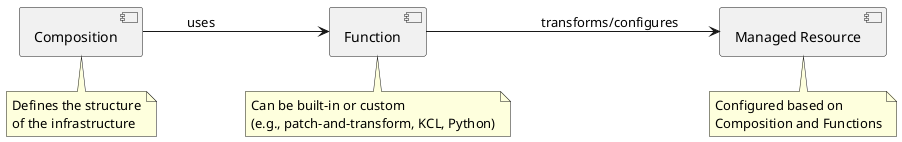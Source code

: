 @startuml
left to right direction

component "Composition"
component "Function"
component "Managed Resource"

"Composition" --> "Function" : uses
"Function" --> "Managed Resource" : transforms/configures

note bottom of "Composition" : Defines the structure\nof the infrastructure
note bottom of "Function" : Can be built-in or custom\n(e.g., patch-and-transform, KCL, Python)
note bottom of "Managed Resource" : Configured based on\nComposition and Functions
@enduml